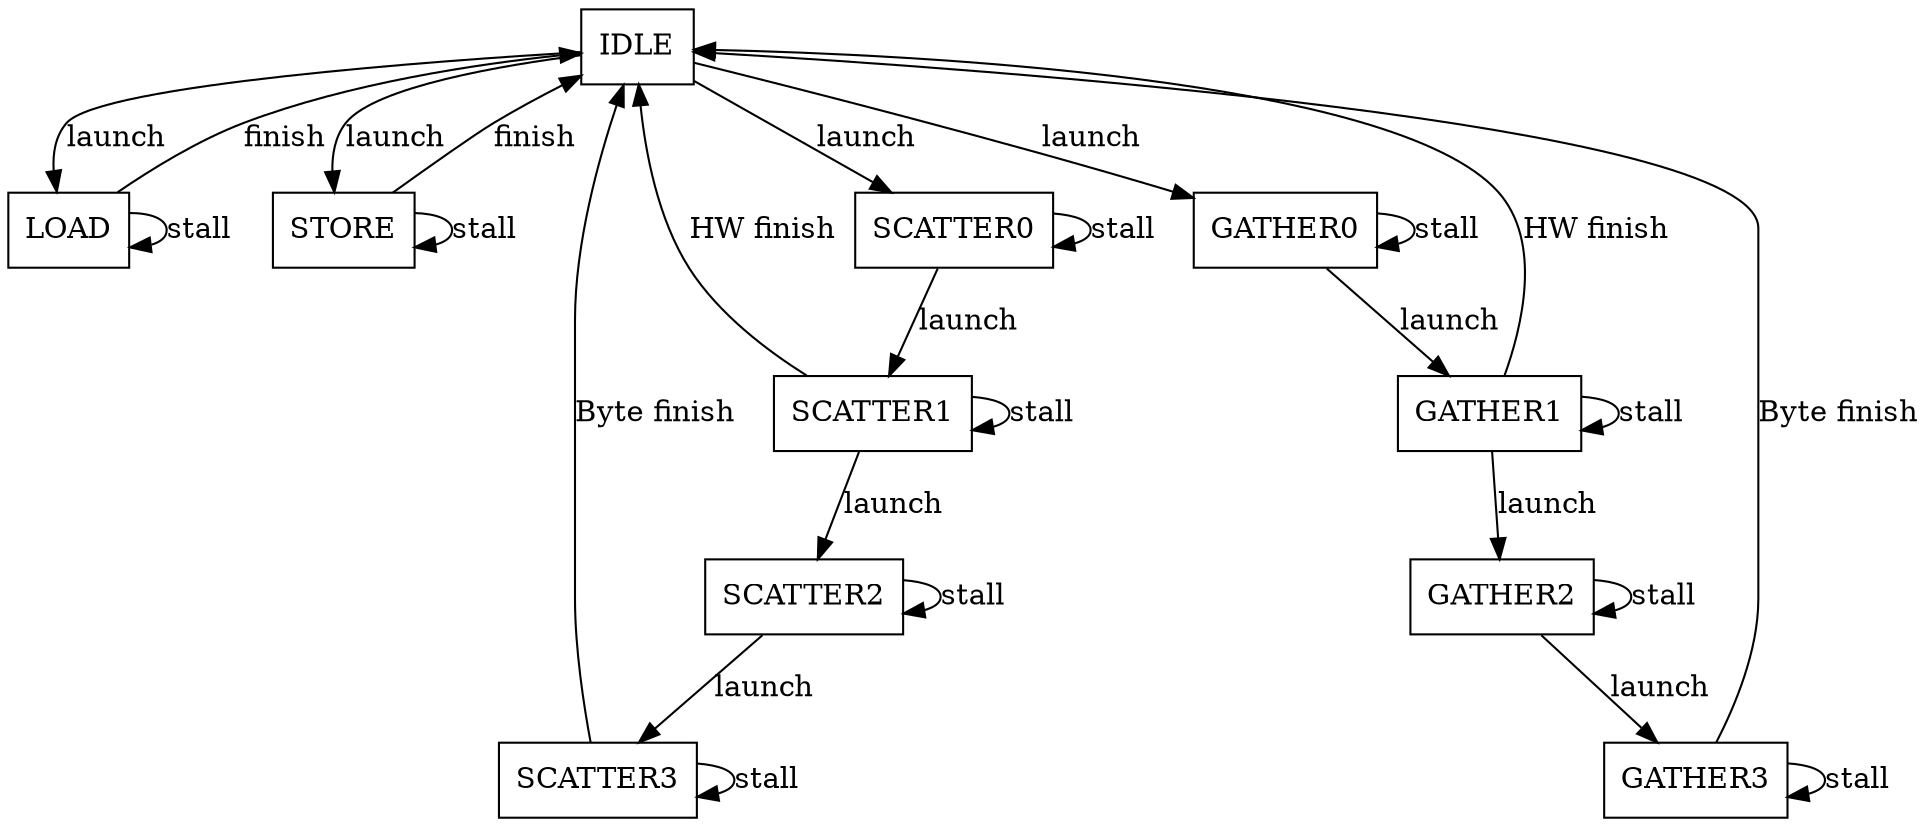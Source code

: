 
digraph G {
    node[shape=record]

    IDLE
    LOAD
    STORE

    SCATTER0
    SCATTER1
    SCATTER2
    SCATTER3

    GATHER0
    GATHER1
    GATHER2
    GATHER3

    IDLE -> LOAD    [label="launch"];
    IDLE -> STORE   [label="launch"];
    IDLE -> SCATTER0 [label="launch"];
    IDLE -> GATHER0  [label="launch"];
    LOAD    -> IDLE [label="finish"];
    STORE   -> IDLE [label="finish"];
    SCATTER1 -> IDLE [label="HW finish"];
    GATHER1  -> IDLE [label="HW finish"];
    SCATTER3 -> IDLE [label="Byte finish"];
    GATHER3  -> IDLE [label="Byte finish"];

    LOAD -> LOAD [label="stall"];
    STORE-> STORE[label="stall"];

    SCATTER0 -> SCATTER1 [label="launch"];
    SCATTER1 -> SCATTER2 [label="launch"];
    SCATTER2 -> SCATTER3 [label="launch"];
    
    SCATTER0 -> SCATTER0 [label="stall"];
    SCATTER1 -> SCATTER1 [label="stall"];
    SCATTER2 -> SCATTER2 [label="stall"];
    SCATTER3 -> SCATTER3 [label="stall"];
    
    GATHER0 -> GATHER1 [label="launch"];
    GATHER1 -> GATHER2 [label="launch"];
    GATHER2 -> GATHER3 [label="launch"];
    
    GATHER0 -> GATHER0 [label="stall"];
    GATHER1 -> GATHER1 [label="stall"];
    GATHER2 -> GATHER2 [label="stall"];
    GATHER3 -> GATHER3 [label="stall"];
}
